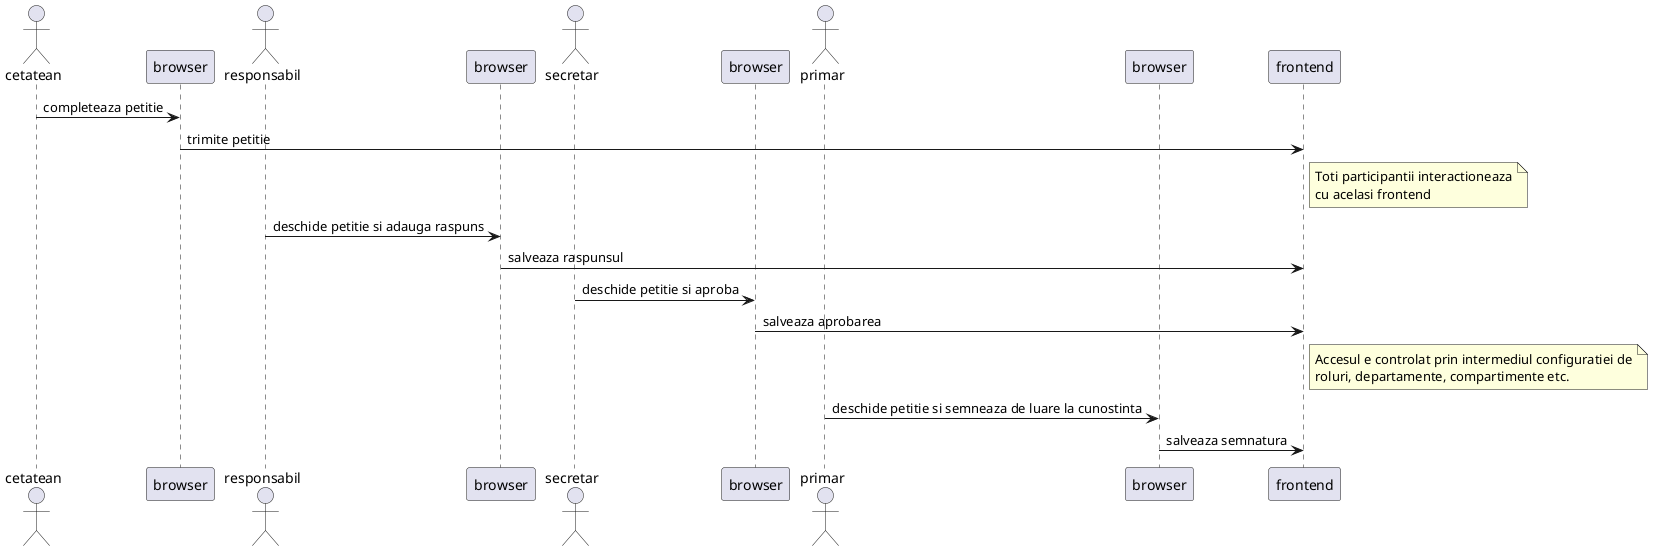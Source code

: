 @startuml

actor cetatean
participant browser as browserc
actor responsabil
participant browser as browserr
actor secretar
participant browser as browsers
actor primar
participant browser as browserp

participant frontend

cetatean -> browserc : completeaza petitie
browserc -> frontend : trimite petitie
note right of frontend
Toti participantii interactioneaza
cu acelasi frontend
end note
responsabil -> browserr : deschide petitie si adauga raspuns
browserr -> frontend : salveaza raspunsul
secretar -> browsers : deschide petitie si aproba
browsers -> frontend : salveaza aprobarea
note right of frontend
Accesul e controlat prin intermediul configuratiei de
roluri, departamente, compartimente etc.
end note
primar -> browserp : deschide petitie si semneaza de luare la cunostinta
browserp -> frontend : salveaza semnatura

@enduml
